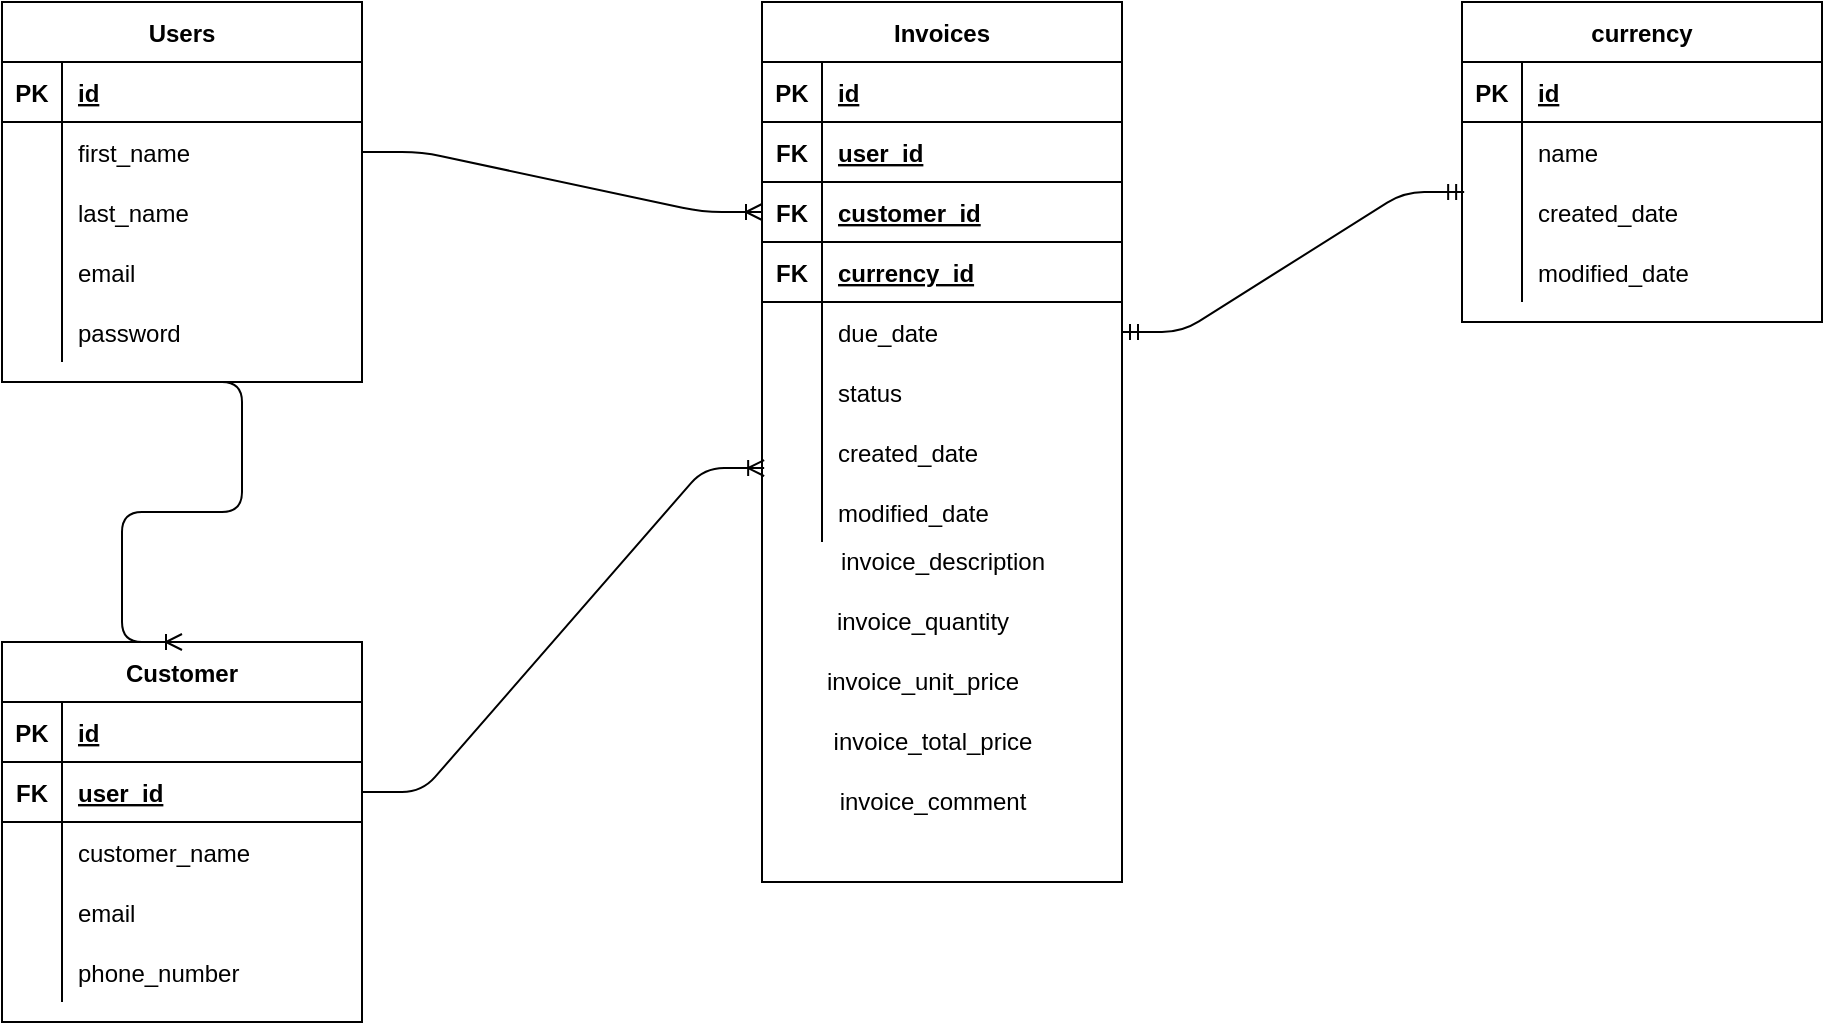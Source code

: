 <mxfile version="15.5.6" type="device"><diagram id="rqMCi-PZvb8awIGBcUne" name="Page-1"><mxGraphModel dx="854" dy="524" grid="1" gridSize="10" guides="1" tooltips="1" connect="1" arrows="1" fold="1" page="1" pageScale="1" pageWidth="3300" pageHeight="4681" math="0" shadow="0"><root><mxCell id="0"/><mxCell id="1" parent="0"/><mxCell id="WZixBLIEw8o1hyc2ynEQ-47" value="Invoices" style="shape=table;startSize=30;container=1;collapsible=1;childLayout=tableLayout;fixedRows=1;rowLines=0;fontStyle=1;align=center;resizeLast=1;" parent="1" vertex="1"><mxGeometry x="420" y="40" width="180" height="440" as="geometry"/></mxCell><mxCell id="WZixBLIEw8o1hyc2ynEQ-48" value="" style="shape=partialRectangle;collapsible=0;dropTarget=0;pointerEvents=0;fillColor=none;top=0;left=0;bottom=1;right=0;points=[[0,0.5],[1,0.5]];portConstraint=eastwest;" parent="WZixBLIEw8o1hyc2ynEQ-47" vertex="1"><mxGeometry y="30" width="180" height="30" as="geometry"/></mxCell><mxCell id="WZixBLIEw8o1hyc2ynEQ-49" value="PK" style="shape=partialRectangle;connectable=0;fillColor=none;top=0;left=0;bottom=0;right=0;fontStyle=1;overflow=hidden;" parent="WZixBLIEw8o1hyc2ynEQ-48" vertex="1"><mxGeometry width="30" height="30" as="geometry"><mxRectangle width="30" height="30" as="alternateBounds"/></mxGeometry></mxCell><mxCell id="WZixBLIEw8o1hyc2ynEQ-50" value="id" style="shape=partialRectangle;connectable=0;fillColor=none;top=0;left=0;bottom=0;right=0;align=left;spacingLeft=6;fontStyle=5;overflow=hidden;" parent="WZixBLIEw8o1hyc2ynEQ-48" vertex="1"><mxGeometry x="30" width="150" height="30" as="geometry"><mxRectangle width="150" height="30" as="alternateBounds"/></mxGeometry></mxCell><mxCell id="WZixBLIEw8o1hyc2ynEQ-69" value="" style="shape=partialRectangle;collapsible=0;dropTarget=0;pointerEvents=0;fillColor=none;top=0;left=0;bottom=1;right=0;points=[[0,0.5],[1,0.5]];portConstraint=eastwest;" parent="WZixBLIEw8o1hyc2ynEQ-47" vertex="1"><mxGeometry y="60" width="180" height="30" as="geometry"/></mxCell><mxCell id="WZixBLIEw8o1hyc2ynEQ-70" value="FK" style="shape=partialRectangle;connectable=0;fillColor=none;top=0;left=0;bottom=0;right=0;fontStyle=1;overflow=hidden;" parent="WZixBLIEw8o1hyc2ynEQ-69" vertex="1"><mxGeometry width="30" height="30" as="geometry"><mxRectangle width="30" height="30" as="alternateBounds"/></mxGeometry></mxCell><mxCell id="WZixBLIEw8o1hyc2ynEQ-71" value="user_id" style="shape=partialRectangle;connectable=0;fillColor=none;top=0;left=0;bottom=0;right=0;align=left;spacingLeft=6;fontStyle=5;overflow=hidden;" parent="WZixBLIEw8o1hyc2ynEQ-69" vertex="1"><mxGeometry x="30" width="150" height="30" as="geometry"><mxRectangle width="150" height="30" as="alternateBounds"/></mxGeometry></mxCell><mxCell id="WZixBLIEw8o1hyc2ynEQ-104" value="" style="shape=partialRectangle;collapsible=0;dropTarget=0;pointerEvents=0;fillColor=none;top=0;left=0;bottom=1;right=0;points=[[0,0.5],[1,0.5]];portConstraint=eastwest;" parent="WZixBLIEw8o1hyc2ynEQ-47" vertex="1"><mxGeometry y="90" width="180" height="30" as="geometry"/></mxCell><mxCell id="WZixBLIEw8o1hyc2ynEQ-105" value="FK" style="shape=partialRectangle;connectable=0;fillColor=none;top=0;left=0;bottom=0;right=0;fontStyle=1;overflow=hidden;" parent="WZixBLIEw8o1hyc2ynEQ-104" vertex="1"><mxGeometry width="30" height="30" as="geometry"><mxRectangle width="30" height="30" as="alternateBounds"/></mxGeometry></mxCell><mxCell id="WZixBLIEw8o1hyc2ynEQ-106" value="customer_id" style="shape=partialRectangle;connectable=0;fillColor=none;top=0;left=0;bottom=0;right=0;align=left;spacingLeft=6;fontStyle=5;overflow=hidden;" parent="WZixBLIEw8o1hyc2ynEQ-104" vertex="1"><mxGeometry x="30" width="150" height="30" as="geometry"><mxRectangle width="150" height="30" as="alternateBounds"/></mxGeometry></mxCell><mxCell id="WZixBLIEw8o1hyc2ynEQ-128" value="" style="shape=partialRectangle;collapsible=0;dropTarget=0;pointerEvents=0;fillColor=none;top=0;left=0;bottom=1;right=0;points=[[0,0.5],[1,0.5]];portConstraint=eastwest;" parent="WZixBLIEw8o1hyc2ynEQ-47" vertex="1"><mxGeometry y="120" width="180" height="30" as="geometry"/></mxCell><mxCell id="WZixBLIEw8o1hyc2ynEQ-129" value="FK" style="shape=partialRectangle;connectable=0;fillColor=none;top=0;left=0;bottom=0;right=0;fontStyle=1;overflow=hidden;" parent="WZixBLIEw8o1hyc2ynEQ-128" vertex="1"><mxGeometry width="30" height="30" as="geometry"><mxRectangle width="30" height="30" as="alternateBounds"/></mxGeometry></mxCell><mxCell id="WZixBLIEw8o1hyc2ynEQ-130" value="currency_id" style="shape=partialRectangle;connectable=0;fillColor=none;top=0;left=0;bottom=0;right=0;align=left;spacingLeft=6;fontStyle=5;overflow=hidden;" parent="WZixBLIEw8o1hyc2ynEQ-128" vertex="1"><mxGeometry x="30" width="150" height="30" as="geometry"><mxRectangle width="150" height="30" as="alternateBounds"/></mxGeometry></mxCell><mxCell id="WZixBLIEw8o1hyc2ynEQ-57" value="" style="shape=partialRectangle;collapsible=0;dropTarget=0;pointerEvents=0;fillColor=none;top=0;left=0;bottom=0;right=0;points=[[0,0.5],[1,0.5]];portConstraint=eastwest;" parent="WZixBLIEw8o1hyc2ynEQ-47" vertex="1"><mxGeometry y="150" width="180" height="30" as="geometry"/></mxCell><mxCell id="WZixBLIEw8o1hyc2ynEQ-58" value="" style="shape=partialRectangle;connectable=0;fillColor=none;top=0;left=0;bottom=0;right=0;editable=1;overflow=hidden;" parent="WZixBLIEw8o1hyc2ynEQ-57" vertex="1"><mxGeometry width="30" height="30" as="geometry"><mxRectangle width="30" height="30" as="alternateBounds"/></mxGeometry></mxCell><mxCell id="WZixBLIEw8o1hyc2ynEQ-59" value="due_date" style="shape=partialRectangle;connectable=0;fillColor=none;top=0;left=0;bottom=0;right=0;align=left;spacingLeft=6;overflow=hidden;" parent="WZixBLIEw8o1hyc2ynEQ-57" vertex="1"><mxGeometry x="30" width="150" height="30" as="geometry"><mxRectangle width="150" height="30" as="alternateBounds"/></mxGeometry></mxCell><mxCell id="WZixBLIEw8o1hyc2ynEQ-66" value="" style="shape=partialRectangle;collapsible=0;dropTarget=0;pointerEvents=0;fillColor=none;top=0;left=0;bottom=0;right=0;points=[[0,0.5],[1,0.5]];portConstraint=eastwest;" parent="WZixBLIEw8o1hyc2ynEQ-47" vertex="1"><mxGeometry y="180" width="180" height="30" as="geometry"/></mxCell><mxCell id="WZixBLIEw8o1hyc2ynEQ-67" value="" style="shape=partialRectangle;connectable=0;fillColor=none;top=0;left=0;bottom=0;right=0;editable=1;overflow=hidden;" parent="WZixBLIEw8o1hyc2ynEQ-66" vertex="1"><mxGeometry width="30" height="30" as="geometry"><mxRectangle width="30" height="30" as="alternateBounds"/></mxGeometry></mxCell><mxCell id="WZixBLIEw8o1hyc2ynEQ-68" value="status" style="shape=partialRectangle;connectable=0;fillColor=none;top=0;left=0;bottom=0;right=0;align=left;spacingLeft=6;overflow=hidden;" parent="WZixBLIEw8o1hyc2ynEQ-66" vertex="1"><mxGeometry x="30" width="150" height="30" as="geometry"><mxRectangle width="150" height="30" as="alternateBounds"/></mxGeometry></mxCell><mxCell id="WZixBLIEw8o1hyc2ynEQ-60" value="" style="shape=partialRectangle;collapsible=0;dropTarget=0;pointerEvents=0;fillColor=none;top=0;left=0;bottom=0;right=0;points=[[0,0.5],[1,0.5]];portConstraint=eastwest;" parent="WZixBLIEw8o1hyc2ynEQ-47" vertex="1"><mxGeometry y="210" width="180" height="30" as="geometry"/></mxCell><mxCell id="WZixBLIEw8o1hyc2ynEQ-61" value="" style="shape=partialRectangle;connectable=0;fillColor=none;top=0;left=0;bottom=0;right=0;editable=1;overflow=hidden;" parent="WZixBLIEw8o1hyc2ynEQ-60" vertex="1"><mxGeometry width="30" height="30" as="geometry"><mxRectangle width="30" height="30" as="alternateBounds"/></mxGeometry></mxCell><mxCell id="WZixBLIEw8o1hyc2ynEQ-62" value="created_date" style="shape=partialRectangle;connectable=0;fillColor=none;top=0;left=0;bottom=0;right=0;align=left;spacingLeft=6;overflow=hidden;" parent="WZixBLIEw8o1hyc2ynEQ-60" vertex="1"><mxGeometry x="30" width="150" height="30" as="geometry"><mxRectangle width="150" height="30" as="alternateBounds"/></mxGeometry></mxCell><mxCell id="WZixBLIEw8o1hyc2ynEQ-63" value="" style="shape=partialRectangle;collapsible=0;dropTarget=0;pointerEvents=0;fillColor=none;top=0;left=0;bottom=0;right=0;points=[[0,0.5],[1,0.5]];portConstraint=eastwest;" parent="WZixBLIEw8o1hyc2ynEQ-47" vertex="1"><mxGeometry y="240" width="180" height="30" as="geometry"/></mxCell><mxCell id="WZixBLIEw8o1hyc2ynEQ-64" value="" style="shape=partialRectangle;connectable=0;fillColor=none;top=0;left=0;bottom=0;right=0;editable=1;overflow=hidden;" parent="WZixBLIEw8o1hyc2ynEQ-63" vertex="1"><mxGeometry width="30" height="30" as="geometry"><mxRectangle width="30" height="30" as="alternateBounds"/></mxGeometry></mxCell><mxCell id="WZixBLIEw8o1hyc2ynEQ-65" value="modified_date" style="shape=partialRectangle;connectable=0;fillColor=none;top=0;left=0;bottom=0;right=0;align=left;spacingLeft=6;overflow=hidden;" parent="WZixBLIEw8o1hyc2ynEQ-63" vertex="1"><mxGeometry x="30" width="150" height="30" as="geometry"><mxRectangle width="150" height="30" as="alternateBounds"/></mxGeometry></mxCell><mxCell id="WZixBLIEw8o1hyc2ynEQ-72" value="Users" style="shape=table;startSize=30;container=1;collapsible=1;childLayout=tableLayout;fixedRows=1;rowLines=0;fontStyle=1;align=center;resizeLast=1;" parent="1" vertex="1"><mxGeometry x="40" y="40" width="180" height="190" as="geometry"/></mxCell><mxCell id="WZixBLIEw8o1hyc2ynEQ-73" value="" style="shape=partialRectangle;collapsible=0;dropTarget=0;pointerEvents=0;fillColor=none;top=0;left=0;bottom=1;right=0;points=[[0,0.5],[1,0.5]];portConstraint=eastwest;" parent="WZixBLIEw8o1hyc2ynEQ-72" vertex="1"><mxGeometry y="30" width="180" height="30" as="geometry"/></mxCell><mxCell id="WZixBLIEw8o1hyc2ynEQ-74" value="PK" style="shape=partialRectangle;connectable=0;fillColor=none;top=0;left=0;bottom=0;right=0;fontStyle=1;overflow=hidden;" parent="WZixBLIEw8o1hyc2ynEQ-73" vertex="1"><mxGeometry width="30" height="30" as="geometry"><mxRectangle width="30" height="30" as="alternateBounds"/></mxGeometry></mxCell><mxCell id="WZixBLIEw8o1hyc2ynEQ-75" value="id" style="shape=partialRectangle;connectable=0;fillColor=none;top=0;left=0;bottom=0;right=0;align=left;spacingLeft=6;fontStyle=5;overflow=hidden;" parent="WZixBLIEw8o1hyc2ynEQ-73" vertex="1"><mxGeometry x="30" width="150" height="30" as="geometry"><mxRectangle width="150" height="30" as="alternateBounds"/></mxGeometry></mxCell><mxCell id="WZixBLIEw8o1hyc2ynEQ-76" value="" style="shape=partialRectangle;collapsible=0;dropTarget=0;pointerEvents=0;fillColor=none;top=0;left=0;bottom=0;right=0;points=[[0,0.5],[1,0.5]];portConstraint=eastwest;" parent="WZixBLIEw8o1hyc2ynEQ-72" vertex="1"><mxGeometry y="60" width="180" height="30" as="geometry"/></mxCell><mxCell id="WZixBLIEw8o1hyc2ynEQ-77" value="" style="shape=partialRectangle;connectable=0;fillColor=none;top=0;left=0;bottom=0;right=0;editable=1;overflow=hidden;" parent="WZixBLIEw8o1hyc2ynEQ-76" vertex="1"><mxGeometry width="30" height="30" as="geometry"><mxRectangle width="30" height="30" as="alternateBounds"/></mxGeometry></mxCell><mxCell id="WZixBLIEw8o1hyc2ynEQ-78" value="first_name" style="shape=partialRectangle;connectable=0;fillColor=none;top=0;left=0;bottom=0;right=0;align=left;spacingLeft=6;overflow=hidden;" parent="WZixBLIEw8o1hyc2ynEQ-76" vertex="1"><mxGeometry x="30" width="150" height="30" as="geometry"><mxRectangle width="150" height="30" as="alternateBounds"/></mxGeometry></mxCell><mxCell id="WZixBLIEw8o1hyc2ynEQ-79" value="" style="shape=partialRectangle;collapsible=0;dropTarget=0;pointerEvents=0;fillColor=none;top=0;left=0;bottom=0;right=0;points=[[0,0.5],[1,0.5]];portConstraint=eastwest;" parent="WZixBLIEw8o1hyc2ynEQ-72" vertex="1"><mxGeometry y="90" width="180" height="30" as="geometry"/></mxCell><mxCell id="WZixBLIEw8o1hyc2ynEQ-80" value="" style="shape=partialRectangle;connectable=0;fillColor=none;top=0;left=0;bottom=0;right=0;editable=1;overflow=hidden;" parent="WZixBLIEw8o1hyc2ynEQ-79" vertex="1"><mxGeometry width="30" height="30" as="geometry"><mxRectangle width="30" height="30" as="alternateBounds"/></mxGeometry></mxCell><mxCell id="WZixBLIEw8o1hyc2ynEQ-81" value="last_name" style="shape=partialRectangle;connectable=0;fillColor=none;top=0;left=0;bottom=0;right=0;align=left;spacingLeft=6;overflow=hidden;" parent="WZixBLIEw8o1hyc2ynEQ-79" vertex="1"><mxGeometry x="30" width="150" height="30" as="geometry"><mxRectangle width="150" height="30" as="alternateBounds"/></mxGeometry></mxCell><mxCell id="WZixBLIEw8o1hyc2ynEQ-82" value="" style="shape=partialRectangle;collapsible=0;dropTarget=0;pointerEvents=0;fillColor=none;top=0;left=0;bottom=0;right=0;points=[[0,0.5],[1,0.5]];portConstraint=eastwest;" parent="WZixBLIEw8o1hyc2ynEQ-72" vertex="1"><mxGeometry y="120" width="180" height="30" as="geometry"/></mxCell><mxCell id="WZixBLIEw8o1hyc2ynEQ-83" value="" style="shape=partialRectangle;connectable=0;fillColor=none;top=0;left=0;bottom=0;right=0;editable=1;overflow=hidden;" parent="WZixBLIEw8o1hyc2ynEQ-82" vertex="1"><mxGeometry width="30" height="30" as="geometry"><mxRectangle width="30" height="30" as="alternateBounds"/></mxGeometry></mxCell><mxCell id="WZixBLIEw8o1hyc2ynEQ-84" value="email" style="shape=partialRectangle;connectable=0;fillColor=none;top=0;left=0;bottom=0;right=0;align=left;spacingLeft=6;overflow=hidden;" parent="WZixBLIEw8o1hyc2ynEQ-82" vertex="1"><mxGeometry x="30" width="150" height="30" as="geometry"><mxRectangle width="150" height="30" as="alternateBounds"/></mxGeometry></mxCell><mxCell id="WZixBLIEw8o1hyc2ynEQ-85" value="" style="shape=partialRectangle;collapsible=0;dropTarget=0;pointerEvents=0;fillColor=none;top=0;left=0;bottom=0;right=0;points=[[0,0.5],[1,0.5]];portConstraint=eastwest;" parent="WZixBLIEw8o1hyc2ynEQ-72" vertex="1"><mxGeometry y="150" width="180" height="30" as="geometry"/></mxCell><mxCell id="WZixBLIEw8o1hyc2ynEQ-86" value="" style="shape=partialRectangle;connectable=0;fillColor=none;top=0;left=0;bottom=0;right=0;editable=1;overflow=hidden;" parent="WZixBLIEw8o1hyc2ynEQ-85" vertex="1"><mxGeometry width="30" height="30" as="geometry"><mxRectangle width="30" height="30" as="alternateBounds"/></mxGeometry></mxCell><mxCell id="WZixBLIEw8o1hyc2ynEQ-87" value="password" style="shape=partialRectangle;connectable=0;fillColor=none;top=0;left=0;bottom=0;right=0;align=left;spacingLeft=6;overflow=hidden;" parent="WZixBLIEw8o1hyc2ynEQ-85" vertex="1"><mxGeometry x="30" width="150" height="30" as="geometry"><mxRectangle width="150" height="30" as="alternateBounds"/></mxGeometry></mxCell><mxCell id="WZixBLIEw8o1hyc2ynEQ-88" value="Customer" style="shape=table;startSize=30;container=1;collapsible=1;childLayout=tableLayout;fixedRows=1;rowLines=0;fontStyle=1;align=center;resizeLast=1;" parent="1" vertex="1"><mxGeometry x="40" y="360" width="180" height="190" as="geometry"/></mxCell><mxCell id="WZixBLIEw8o1hyc2ynEQ-89" value="" style="shape=partialRectangle;collapsible=0;dropTarget=0;pointerEvents=0;fillColor=none;top=0;left=0;bottom=1;right=0;points=[[0,0.5],[1,0.5]];portConstraint=eastwest;" parent="WZixBLIEw8o1hyc2ynEQ-88" vertex="1"><mxGeometry y="30" width="180" height="30" as="geometry"/></mxCell><mxCell id="WZixBLIEw8o1hyc2ynEQ-90" value="PK" style="shape=partialRectangle;connectable=0;fillColor=none;top=0;left=0;bottom=0;right=0;fontStyle=1;overflow=hidden;" parent="WZixBLIEw8o1hyc2ynEQ-89" vertex="1"><mxGeometry width="30" height="30" as="geometry"><mxRectangle width="30" height="30" as="alternateBounds"/></mxGeometry></mxCell><mxCell id="WZixBLIEw8o1hyc2ynEQ-91" value="id" style="shape=partialRectangle;connectable=0;fillColor=none;top=0;left=0;bottom=0;right=0;align=left;spacingLeft=6;fontStyle=5;overflow=hidden;" parent="WZixBLIEw8o1hyc2ynEQ-89" vertex="1"><mxGeometry x="30" width="150" height="30" as="geometry"><mxRectangle width="150" height="30" as="alternateBounds"/></mxGeometry></mxCell><mxCell id="WZixBLIEw8o1hyc2ynEQ-101" value="" style="shape=partialRectangle;collapsible=0;dropTarget=0;pointerEvents=0;fillColor=none;top=0;left=0;bottom=1;right=0;points=[[0,0.5],[1,0.5]];portConstraint=eastwest;" parent="WZixBLIEw8o1hyc2ynEQ-88" vertex="1"><mxGeometry y="60" width="180" height="30" as="geometry"/></mxCell><mxCell id="WZixBLIEw8o1hyc2ynEQ-102" value="FK" style="shape=partialRectangle;connectable=0;fillColor=none;top=0;left=0;bottom=0;right=0;fontStyle=1;overflow=hidden;" parent="WZixBLIEw8o1hyc2ynEQ-101" vertex="1"><mxGeometry width="30" height="30" as="geometry"><mxRectangle width="30" height="30" as="alternateBounds"/></mxGeometry></mxCell><mxCell id="WZixBLIEw8o1hyc2ynEQ-103" value="user_id" style="shape=partialRectangle;connectable=0;fillColor=none;top=0;left=0;bottom=0;right=0;align=left;spacingLeft=6;fontStyle=5;overflow=hidden;" parent="WZixBLIEw8o1hyc2ynEQ-101" vertex="1"><mxGeometry x="30" width="150" height="30" as="geometry"><mxRectangle width="150" height="30" as="alternateBounds"/></mxGeometry></mxCell><mxCell id="WZixBLIEw8o1hyc2ynEQ-92" value="" style="shape=partialRectangle;collapsible=0;dropTarget=0;pointerEvents=0;fillColor=none;top=0;left=0;bottom=0;right=0;points=[[0,0.5],[1,0.5]];portConstraint=eastwest;" parent="WZixBLIEw8o1hyc2ynEQ-88" vertex="1"><mxGeometry y="90" width="180" height="30" as="geometry"/></mxCell><mxCell id="WZixBLIEw8o1hyc2ynEQ-93" value="" style="shape=partialRectangle;connectable=0;fillColor=none;top=0;left=0;bottom=0;right=0;editable=1;overflow=hidden;" parent="WZixBLIEw8o1hyc2ynEQ-92" vertex="1"><mxGeometry width="30" height="30" as="geometry"><mxRectangle width="30" height="30" as="alternateBounds"/></mxGeometry></mxCell><mxCell id="WZixBLIEw8o1hyc2ynEQ-94" value="customer_name" style="shape=partialRectangle;connectable=0;fillColor=none;top=0;left=0;bottom=0;right=0;align=left;spacingLeft=6;overflow=hidden;" parent="WZixBLIEw8o1hyc2ynEQ-92" vertex="1"><mxGeometry x="30" width="150" height="30" as="geometry"><mxRectangle width="150" height="30" as="alternateBounds"/></mxGeometry></mxCell><mxCell id="WZixBLIEw8o1hyc2ynEQ-95" value="" style="shape=partialRectangle;collapsible=0;dropTarget=0;pointerEvents=0;fillColor=none;top=0;left=0;bottom=0;right=0;points=[[0,0.5],[1,0.5]];portConstraint=eastwest;" parent="WZixBLIEw8o1hyc2ynEQ-88" vertex="1"><mxGeometry y="120" width="180" height="30" as="geometry"/></mxCell><mxCell id="WZixBLIEw8o1hyc2ynEQ-96" value="" style="shape=partialRectangle;connectable=0;fillColor=none;top=0;left=0;bottom=0;right=0;editable=1;overflow=hidden;" parent="WZixBLIEw8o1hyc2ynEQ-95" vertex="1"><mxGeometry width="30" height="30" as="geometry"><mxRectangle width="30" height="30" as="alternateBounds"/></mxGeometry></mxCell><mxCell id="WZixBLIEw8o1hyc2ynEQ-97" value="email" style="shape=partialRectangle;connectable=0;fillColor=none;top=0;left=0;bottom=0;right=0;align=left;spacingLeft=6;overflow=hidden;" parent="WZixBLIEw8o1hyc2ynEQ-95" vertex="1"><mxGeometry x="30" width="150" height="30" as="geometry"><mxRectangle width="150" height="30" as="alternateBounds"/></mxGeometry></mxCell><mxCell id="WZixBLIEw8o1hyc2ynEQ-98" value="" style="shape=partialRectangle;collapsible=0;dropTarget=0;pointerEvents=0;fillColor=none;top=0;left=0;bottom=0;right=0;points=[[0,0.5],[1,0.5]];portConstraint=eastwest;" parent="WZixBLIEw8o1hyc2ynEQ-88" vertex="1"><mxGeometry y="150" width="180" height="30" as="geometry"/></mxCell><mxCell id="WZixBLIEw8o1hyc2ynEQ-99" value="" style="shape=partialRectangle;connectable=0;fillColor=none;top=0;left=0;bottom=0;right=0;editable=1;overflow=hidden;" parent="WZixBLIEw8o1hyc2ynEQ-98" vertex="1"><mxGeometry width="30" height="30" as="geometry"><mxRectangle width="30" height="30" as="alternateBounds"/></mxGeometry></mxCell><mxCell id="WZixBLIEw8o1hyc2ynEQ-100" value="phone_number" style="shape=partialRectangle;connectable=0;fillColor=none;top=0;left=0;bottom=0;right=0;align=left;spacingLeft=6;overflow=hidden;" parent="WZixBLIEw8o1hyc2ynEQ-98" vertex="1"><mxGeometry x="30" width="150" height="30" as="geometry"><mxRectangle width="150" height="30" as="alternateBounds"/></mxGeometry></mxCell><mxCell id="WZixBLIEw8o1hyc2ynEQ-108" value="" style="edgeStyle=entityRelationEdgeStyle;fontSize=12;html=1;endArrow=ERoneToMany;entryX=0.006;entryY=0.767;entryDx=0;entryDy=0;entryPerimeter=0;" parent="1" source="WZixBLIEw8o1hyc2ynEQ-101" target="WZixBLIEw8o1hyc2ynEQ-60" edge="1"><mxGeometry width="100" height="100" relative="1" as="geometry"><mxPoint x="340" y="300" as="sourcePoint"/><mxPoint x="520" y="290" as="targetPoint"/></mxGeometry></mxCell><mxCell id="WZixBLIEw8o1hyc2ynEQ-109" value="" style="edgeStyle=entityRelationEdgeStyle;fontSize=12;html=1;endArrow=ERoneToMany;entryX=0;entryY=0.5;entryDx=0;entryDy=0;exitX=1;exitY=0.5;exitDx=0;exitDy=0;" parent="1" source="WZixBLIEw8o1hyc2ynEQ-76" target="WZixBLIEw8o1hyc2ynEQ-104" edge="1"><mxGeometry width="100" height="100" relative="1" as="geometry"><mxPoint x="325" y="240" as="sourcePoint"/><mxPoint x="425" y="140" as="targetPoint"/></mxGeometry></mxCell><mxCell id="WZixBLIEw8o1hyc2ynEQ-110" value="" style="edgeStyle=entityRelationEdgeStyle;fontSize=12;html=1;endArrow=ERoneToMany;exitX=0.5;exitY=1;exitDx=0;exitDy=0;entryX=0.5;entryY=0;entryDx=0;entryDy=0;" parent="1" source="WZixBLIEw8o1hyc2ynEQ-72" target="WZixBLIEw8o1hyc2ynEQ-88" edge="1"><mxGeometry width="100" height="100" relative="1" as="geometry"><mxPoint x="110" y="280" as="sourcePoint"/><mxPoint x="114" y="378" as="targetPoint"/></mxGeometry></mxCell><mxCell id="WZixBLIEw8o1hyc2ynEQ-114" value="currency" style="shape=table;startSize=30;container=1;collapsible=1;childLayout=tableLayout;fixedRows=1;rowLines=0;fontStyle=1;align=center;resizeLast=1;" parent="1" vertex="1"><mxGeometry x="770" y="40" width="180" height="160" as="geometry"/></mxCell><mxCell id="WZixBLIEw8o1hyc2ynEQ-115" value="" style="shape=partialRectangle;collapsible=0;dropTarget=0;pointerEvents=0;fillColor=none;top=0;left=0;bottom=1;right=0;points=[[0,0.5],[1,0.5]];portConstraint=eastwest;" parent="WZixBLIEw8o1hyc2ynEQ-114" vertex="1"><mxGeometry y="30" width="180" height="30" as="geometry"/></mxCell><mxCell id="WZixBLIEw8o1hyc2ynEQ-116" value="PK" style="shape=partialRectangle;connectable=0;fillColor=none;top=0;left=0;bottom=0;right=0;fontStyle=1;overflow=hidden;" parent="WZixBLIEw8o1hyc2ynEQ-115" vertex="1"><mxGeometry width="30" height="30" as="geometry"><mxRectangle width="30" height="30" as="alternateBounds"/></mxGeometry></mxCell><mxCell id="WZixBLIEw8o1hyc2ynEQ-117" value="id" style="shape=partialRectangle;connectable=0;fillColor=none;top=0;left=0;bottom=0;right=0;align=left;spacingLeft=6;fontStyle=5;overflow=hidden;" parent="WZixBLIEw8o1hyc2ynEQ-115" vertex="1"><mxGeometry x="30" width="150" height="30" as="geometry"><mxRectangle width="150" height="30" as="alternateBounds"/></mxGeometry></mxCell><mxCell id="WZixBLIEw8o1hyc2ynEQ-118" value="" style="shape=partialRectangle;collapsible=0;dropTarget=0;pointerEvents=0;fillColor=none;top=0;left=0;bottom=0;right=0;points=[[0,0.5],[1,0.5]];portConstraint=eastwest;" parent="WZixBLIEw8o1hyc2ynEQ-114" vertex="1"><mxGeometry y="60" width="180" height="30" as="geometry"/></mxCell><mxCell id="WZixBLIEw8o1hyc2ynEQ-119" value="" style="shape=partialRectangle;connectable=0;fillColor=none;top=0;left=0;bottom=0;right=0;editable=1;overflow=hidden;" parent="WZixBLIEw8o1hyc2ynEQ-118" vertex="1"><mxGeometry width="30" height="30" as="geometry"><mxRectangle width="30" height="30" as="alternateBounds"/></mxGeometry></mxCell><mxCell id="WZixBLIEw8o1hyc2ynEQ-120" value="name" style="shape=partialRectangle;connectable=0;fillColor=none;top=0;left=0;bottom=0;right=0;align=left;spacingLeft=6;overflow=hidden;" parent="WZixBLIEw8o1hyc2ynEQ-118" vertex="1"><mxGeometry x="30" width="150" height="30" as="geometry"><mxRectangle width="150" height="30" as="alternateBounds"/></mxGeometry></mxCell><mxCell id="WZixBLIEw8o1hyc2ynEQ-121" value="" style="shape=partialRectangle;collapsible=0;dropTarget=0;pointerEvents=0;fillColor=none;top=0;left=0;bottom=0;right=0;points=[[0,0.5],[1,0.5]];portConstraint=eastwest;" parent="WZixBLIEw8o1hyc2ynEQ-114" vertex="1"><mxGeometry y="90" width="180" height="30" as="geometry"/></mxCell><mxCell id="WZixBLIEw8o1hyc2ynEQ-122" value="" style="shape=partialRectangle;connectable=0;fillColor=none;top=0;left=0;bottom=0;right=0;editable=1;overflow=hidden;" parent="WZixBLIEw8o1hyc2ynEQ-121" vertex="1"><mxGeometry width="30" height="30" as="geometry"><mxRectangle width="30" height="30" as="alternateBounds"/></mxGeometry></mxCell><mxCell id="WZixBLIEw8o1hyc2ynEQ-123" value="created_date" style="shape=partialRectangle;connectable=0;fillColor=none;top=0;left=0;bottom=0;right=0;align=left;spacingLeft=6;overflow=hidden;" parent="WZixBLIEw8o1hyc2ynEQ-121" vertex="1"><mxGeometry x="30" width="150" height="30" as="geometry"><mxRectangle width="150" height="30" as="alternateBounds"/></mxGeometry></mxCell><mxCell id="WZixBLIEw8o1hyc2ynEQ-124" value="" style="shape=partialRectangle;collapsible=0;dropTarget=0;pointerEvents=0;fillColor=none;top=0;left=0;bottom=0;right=0;points=[[0,0.5],[1,0.5]];portConstraint=eastwest;" parent="WZixBLIEw8o1hyc2ynEQ-114" vertex="1"><mxGeometry y="120" width="180" height="30" as="geometry"/></mxCell><mxCell id="WZixBLIEw8o1hyc2ynEQ-125" value="" style="shape=partialRectangle;connectable=0;fillColor=none;top=0;left=0;bottom=0;right=0;editable=1;overflow=hidden;" parent="WZixBLIEw8o1hyc2ynEQ-124" vertex="1"><mxGeometry width="30" height="30" as="geometry"><mxRectangle width="30" height="30" as="alternateBounds"/></mxGeometry></mxCell><mxCell id="WZixBLIEw8o1hyc2ynEQ-126" value="modified_date" style="shape=partialRectangle;connectable=0;fillColor=none;top=0;left=0;bottom=0;right=0;align=left;spacingLeft=6;overflow=hidden;" parent="WZixBLIEw8o1hyc2ynEQ-124" vertex="1"><mxGeometry x="30" width="150" height="30" as="geometry"><mxRectangle width="150" height="30" as="alternateBounds"/></mxGeometry></mxCell><mxCell id="WZixBLIEw8o1hyc2ynEQ-127" value="" style="edgeStyle=entityRelationEdgeStyle;fontSize=12;html=1;endArrow=ERmandOne;startArrow=ERmandOne;exitX=1;exitY=0.5;exitDx=0;exitDy=0;entryX=0.006;entryY=0.167;entryDx=0;entryDy=0;entryPerimeter=0;" parent="1" source="WZixBLIEw8o1hyc2ynEQ-57" target="WZixBLIEw8o1hyc2ynEQ-121" edge="1"><mxGeometry width="100" height="100" relative="1" as="geometry"><mxPoint x="620" y="240" as="sourcePoint"/><mxPoint x="720" y="140" as="targetPoint"/></mxGeometry></mxCell><mxCell id="1HytNz5e3tpWpKIrOkla-1" value="invoice_description" style="text;html=1;align=center;verticalAlign=middle;resizable=0;points=[];autosize=1;strokeColor=none;fillColor=none;" vertex="1" parent="1"><mxGeometry x="450" y="310" width="120" height="20" as="geometry"/></mxCell><mxCell id="1HytNz5e3tpWpKIrOkla-5" value="invoice_quantity" style="text;html=1;align=center;verticalAlign=middle;resizable=0;points=[];autosize=1;strokeColor=none;fillColor=none;" vertex="1" parent="1"><mxGeometry x="450" y="340" width="100" height="20" as="geometry"/></mxCell><mxCell id="1HytNz5e3tpWpKIrOkla-6" value="invoice_total_price" style="text;html=1;align=center;verticalAlign=middle;resizable=0;points=[];autosize=1;strokeColor=none;fillColor=none;" vertex="1" parent="1"><mxGeometry x="450" y="400" width="110" height="20" as="geometry"/></mxCell><mxCell id="1HytNz5e3tpWpKIrOkla-7" value="invoice_unit_price" style="text;html=1;align=center;verticalAlign=middle;resizable=0;points=[];autosize=1;strokeColor=none;fillColor=none;" vertex="1" parent="1"><mxGeometry x="445" y="370" width="110" height="20" as="geometry"/></mxCell><mxCell id="1HytNz5e3tpWpKIrOkla-12" value="invoice_comment" style="text;html=1;align=center;verticalAlign=middle;resizable=0;points=[];autosize=1;strokeColor=none;fillColor=none;" vertex="1" parent="1"><mxGeometry x="450" y="430" width="110" height="20" as="geometry"/></mxCell></root></mxGraphModel></diagram></mxfile>